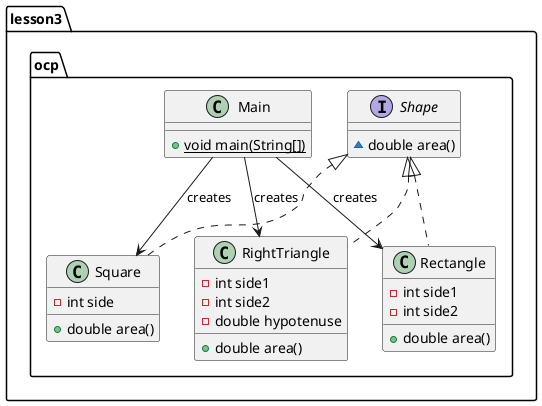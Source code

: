 @startuml
' Open/Closed Principle (OCP): Расширяемые, но закрытые для модификации компоненты. Так, интерфейс `Shape` объявляет
' абстрактный метод `area()`, который определяет вычисление площади для любой фигуры. Это создает абстракцию, которая
' позволяет работать с различными типами фигур, независимо от их конкретных реализаций.
' Классы `Square`, `Rectangle`, `RightTriangle` реализуют интерфейс `Shape` и предоставляют свою собственную
' реализацию метода `area()`. Это позволяет добавить новые фигуры, реализующие интерфейс `Shape`, без изменения кода,
' который уже использует `Shape`.
' Класс `Main` использует интерфейс `Shape` для создания объектов `Square` и `RightTriangle` и вызывает их методы `area()`
' для получения площади фигур. Это показывает, что `Main` зависит только от абстракции `Shape`, а не от конкретных классов.
class lesson3.ocp.Square {
- int side
+ double area()
}
interface lesson3.ocp.Shape {
~ double area()
}
class lesson3.ocp.RightTriangle {
- int side1
- int side2
- double hypotenuse
+ double area()
}
class lesson3.ocp.Rectangle {
- int side1
- int side2
+ double area()
}
class lesson3.ocp.Main {
+ {static} void main(String[])
}


lesson3.ocp.Shape <|.. lesson3.ocp.Square
lesson3.ocp.Shape <|.. lesson3.ocp.RightTriangle
lesson3.ocp.Shape <|.. lesson3.ocp.Rectangle
lesson3.ocp.Main --> lesson3.ocp.Square : creates
lesson3.ocp.Main --> lesson3.ocp.RightTriangle : creates
lesson3.ocp.Main --> lesson3.ocp.Rectangle : creates

@enduml